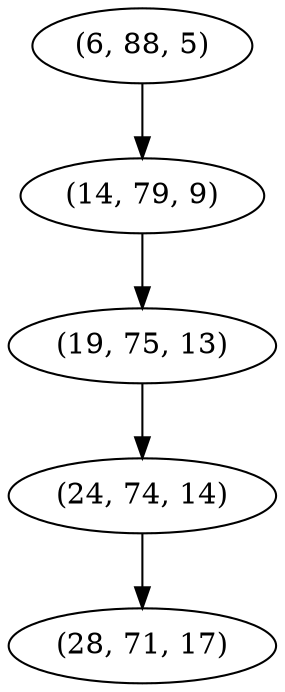 digraph tree {
    "(6, 88, 5)";
    "(14, 79, 9)";
    "(19, 75, 13)";
    "(24, 74, 14)";
    "(28, 71, 17)";
    "(6, 88, 5)" -> "(14, 79, 9)";
    "(14, 79, 9)" -> "(19, 75, 13)";
    "(19, 75, 13)" -> "(24, 74, 14)";
    "(24, 74, 14)" -> "(28, 71, 17)";
}
